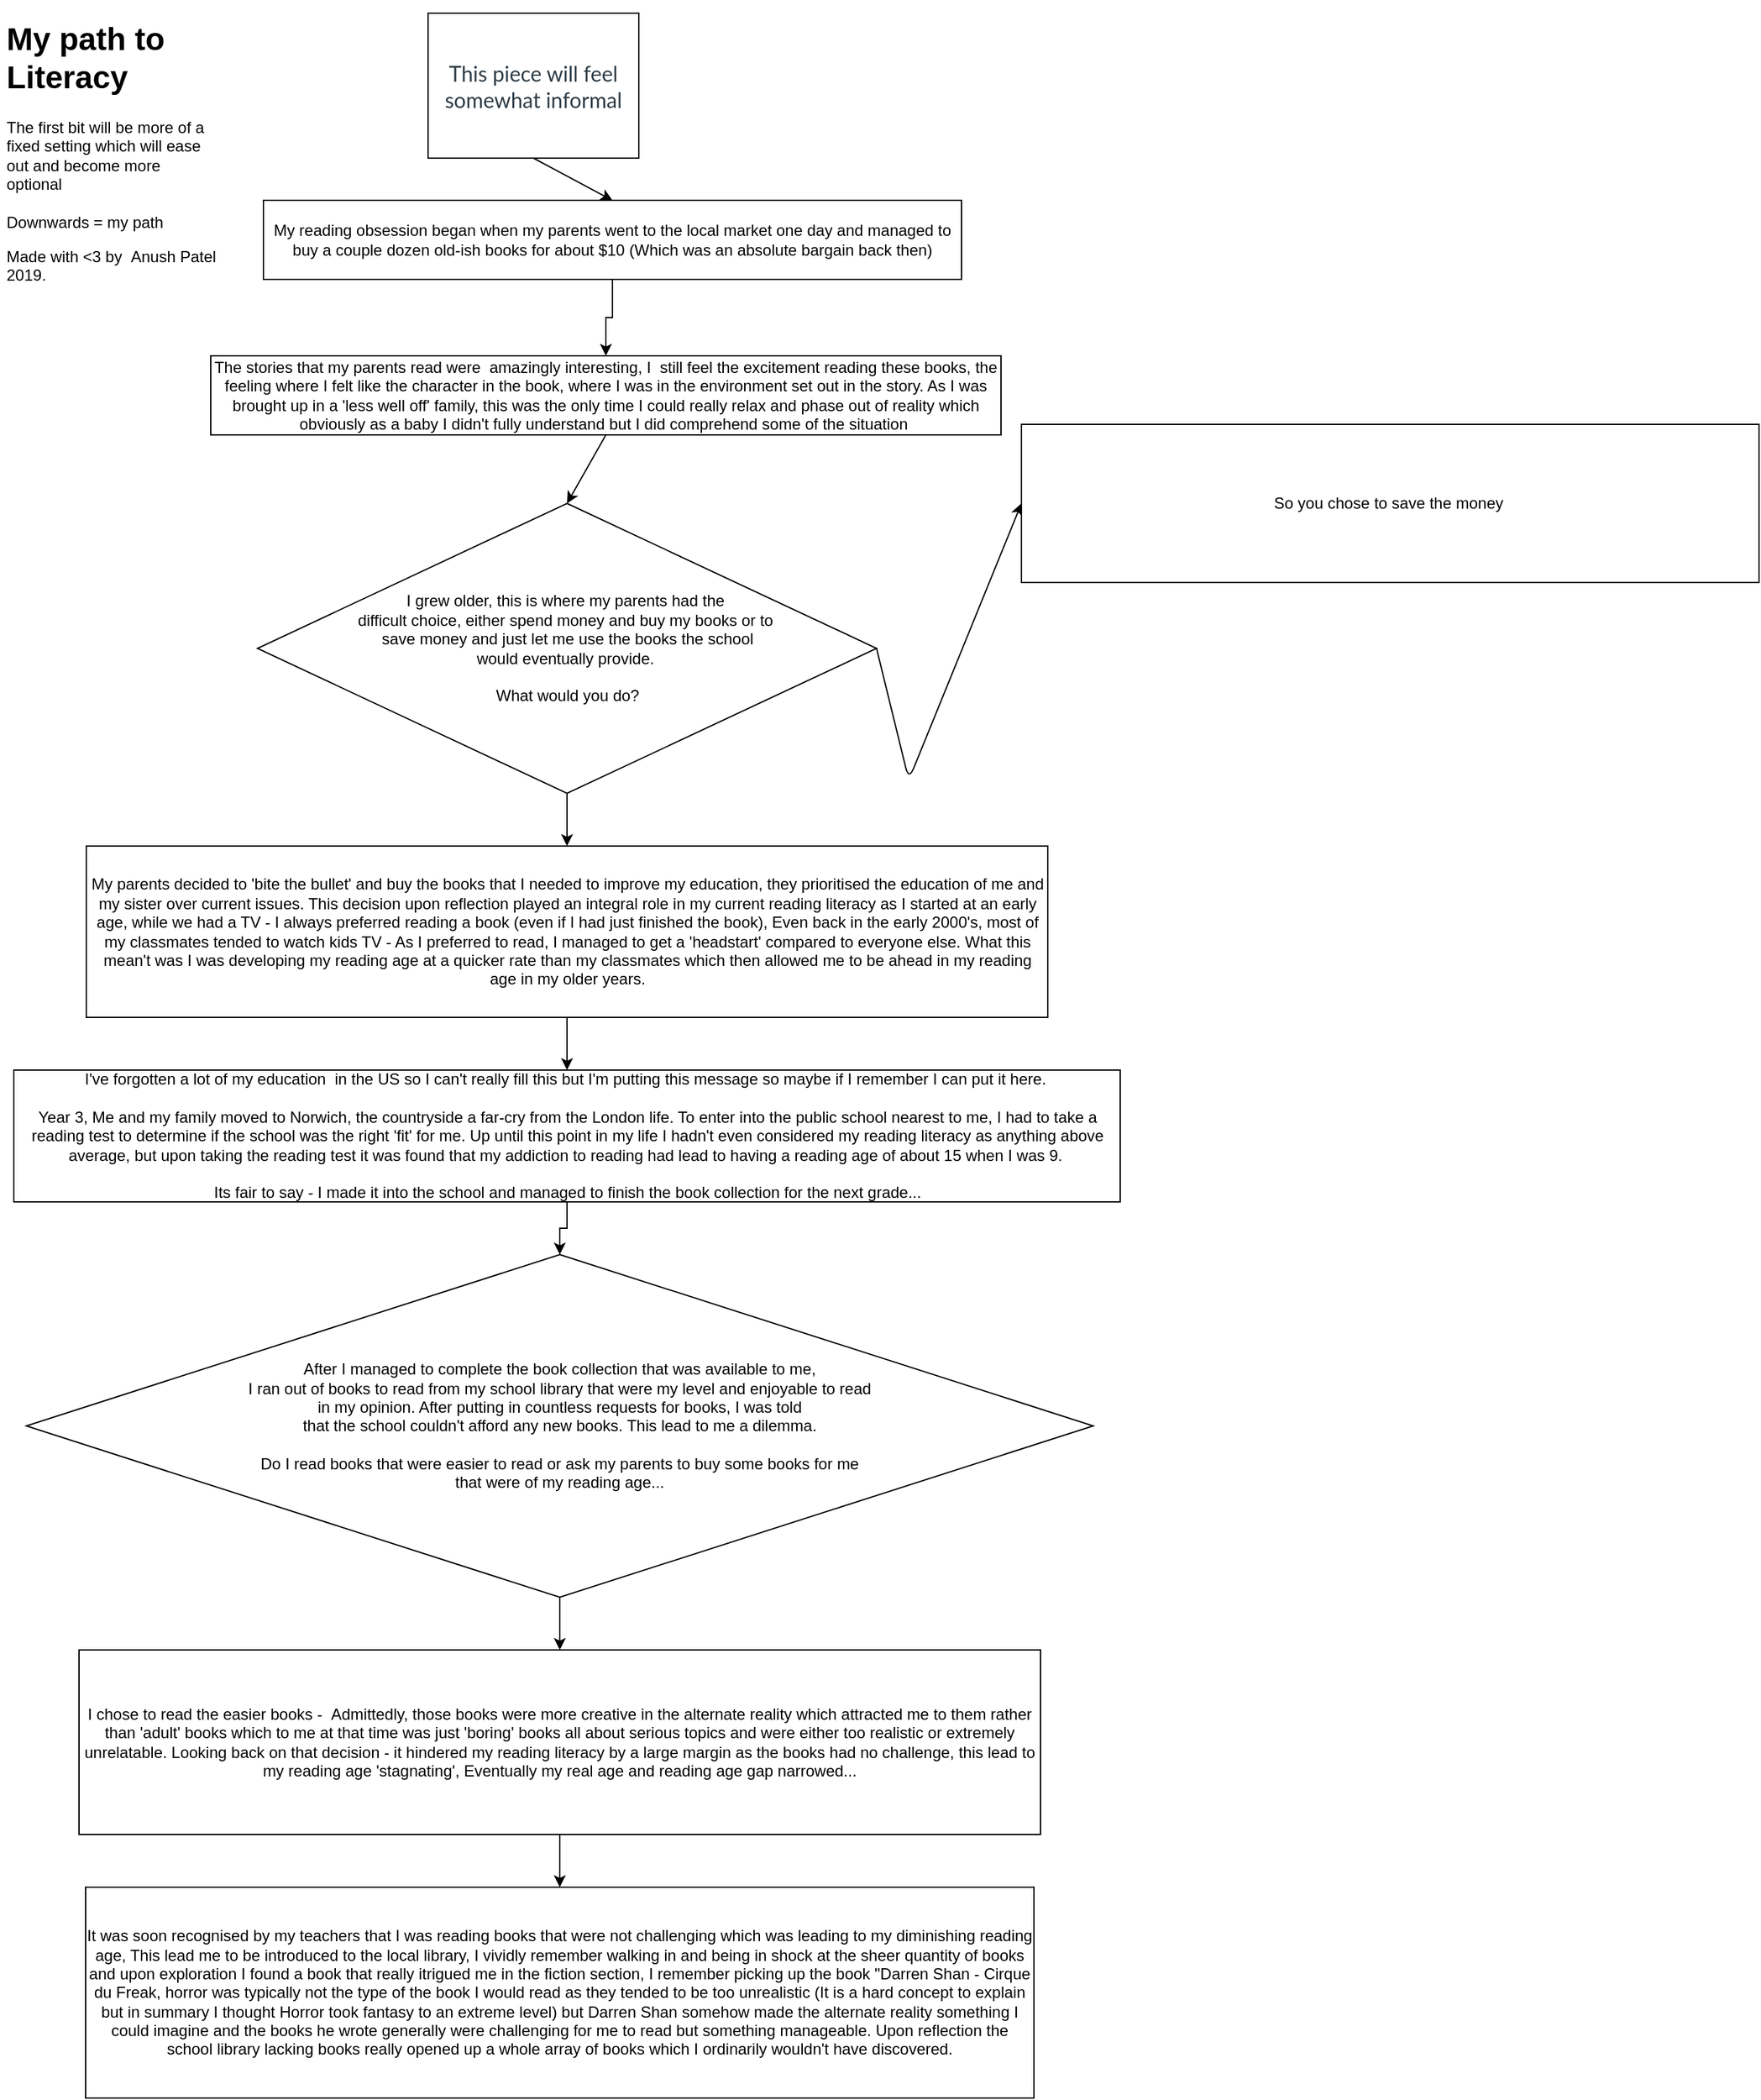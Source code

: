 <mxfile version="12.1.0" type="github" pages="1"><diagram id="CiOcMTlcHYcCpoCKbk6i" name="Page-1"><mxGraphModel dx="650" dy="5647" grid="1" gridSize="10" guides="1" tooltips="1" connect="1" arrows="1" fold="1" page="1" pageScale="1" pageWidth="827" pageHeight="1169" math="0" shadow="0"><root><mxCell id="0"/><mxCell id="1" parent="0"/><mxCell id="NecAT0M_J3Fjg2nJmg4C-2" value="&lt;h1&gt;My path to Literacy&lt;/h1&gt;&lt;div&gt;The first bit will be more of a fixed setting which will ease out and become more optional&lt;/div&gt;&lt;div&gt;&lt;br&gt;&lt;/div&gt;&lt;div&gt;Downwards = my path&lt;/div&gt;&lt;p&gt;Made with &amp;lt;3 by &amp;nbsp;Anush Patel 2019.&amp;nbsp;&lt;/p&gt;" style="text;html=1;strokeColor=none;fillColor=none;spacing=5;spacingTop=-20;whiteSpace=wrap;overflow=hidden;rounded=0;" parent="1" vertex="1"><mxGeometry x="50" y="-4642" width="170" height="260" as="geometry"/></mxCell><mxCell id="NecAT0M_J3Fjg2nJmg4C-3" value="&lt;span style=&quot;font-size: 16px ; color: rgb(45 , 59 , 69) ; font-family: &amp;#34;lato&amp;#34; , &amp;#34;helvetica neue&amp;#34; , &amp;#34;helvetica&amp;#34; , &amp;#34;arial&amp;#34; , sans-serif ; background-color: rgb(255 , 255 , 255)&quot;&gt;This piece will feel somewhat informal&lt;/span&gt;" style="rounded=0;whiteSpace=wrap;html=1;" parent="1" vertex="1"><mxGeometry x="375" y="-4642" width="160" height="110" as="geometry"/></mxCell><mxCell id="NecAT0M_J3Fjg2nJmg4C-4" value="" style="endArrow=classic;html=1;exitX=0.5;exitY=1;exitDx=0;exitDy=0;entryX=0.5;entryY=0;entryDx=0;entryDy=0;" parent="1" source="NecAT0M_J3Fjg2nJmg4C-3" edge="1" target="NecAT0M_J3Fjg2nJmg4C-7"><mxGeometry width="50" height="50" relative="1" as="geometry"><mxPoint x="340" y="-4132" as="sourcePoint"/><mxPoint x="450" y="-4282" as="targetPoint"/><Array as="points"/></mxGeometry></mxCell><mxCell id="NecAT0M_J3Fjg2nJmg4C-8" style="edgeStyle=orthogonalEdgeStyle;rounded=0;orthogonalLoop=1;jettySize=auto;html=1;entryX=0.5;entryY=0;entryDx=0;entryDy=0;" parent="1" source="NecAT0M_J3Fjg2nJmg4C-7" edge="1" target="NecAT0M_J3Fjg2nJmg4C-10"><mxGeometry relative="1" as="geometry"><mxPoint x="435" y="-4092" as="targetPoint"/></mxGeometry></mxCell><mxCell id="NecAT0M_J3Fjg2nJmg4C-7" value="My reading obsession began when my parents went to the local market one day and managed to &amp;nbsp;buy a couple dozen old-ish books for about $10 (Which was an absolute bargain back then)&amp;nbsp;" style="rounded=0;whiteSpace=wrap;html=1;" parent="1" vertex="1"><mxGeometry x="250" y="-4500" width="530" height="60" as="geometry"/></mxCell><mxCell id="NecAT0M_J3Fjg2nJmg4C-10" value="The stories that my parents read were &amp;nbsp;amazingly interesting, I &amp;nbsp;still feel the excitement reading these books, the feeling where I felt like the character in the book, where I was in the environment set out in the story. As I was brought up in a 'less well off' family, this was the only time I could really relax and phase out of reality which obviously as a baby I didn't fully understand but I did comprehend some of the situation&amp;nbsp;" style="rounded=0;whiteSpace=wrap;html=1;" parent="1" vertex="1"><mxGeometry x="210" y="-4382" width="600" height="60" as="geometry"/></mxCell><mxCell id="NecAT0M_J3Fjg2nJmg4C-11" value="" style="endArrow=classic;html=1;exitX=0.5;exitY=1;exitDx=0;exitDy=0;entryX=0.5;entryY=0;entryDx=0;entryDy=0;" parent="1" source="NecAT0M_J3Fjg2nJmg4C-10" target="NecAT0M_J3Fjg2nJmg4C-18" edge="1"><mxGeometry width="50" height="50" relative="1" as="geometry"><mxPoint x="410" y="-3902" as="sourcePoint"/><mxPoint x="440" y="-3982" as="targetPoint"/></mxGeometry></mxCell><mxCell id="NecAT0M_J3Fjg2nJmg4C-18" value="I grew older, this is where my parents had the&amp;nbsp;&lt;br&gt;difficult choice, either spend money and buy my books or to&amp;nbsp;&lt;br&gt;save money and just let me use the books the school&lt;br&gt;would eventually provide.&amp;nbsp;&lt;br&gt;&lt;br&gt;What would you do?" style="rhombus;whiteSpace=wrap;html=1;" parent="1" vertex="1"><mxGeometry x="245.5" y="-4270" width="470" height="220" as="geometry"/></mxCell><mxCell id="NecAT0M_J3Fjg2nJmg4C-19" value="" style="endArrow=classic;html=1;exitX=0.5;exitY=1;exitDx=0;exitDy=0;entryX=0.5;entryY=0;entryDx=0;entryDy=0;" parent="1" edge="1" target="NecAT0M_J3Fjg2nJmg4C-22" source="NecAT0M_J3Fjg2nJmg4C-18"><mxGeometry width="50" height="50" relative="1" as="geometry"><mxPoint x="455" y="-4000" as="sourcePoint"/><mxPoint x="456" y="-3934" as="targetPoint"/></mxGeometry></mxCell><mxCell id="NecAT0M_J3Fjg2nJmg4C-20" value="" style="endArrow=classic;html=1;exitX=1;exitY=0.5;exitDx=0;exitDy=0;entryX=0;entryY=0.5;entryDx=0;entryDy=0;" parent="1" source="NecAT0M_J3Fjg2nJmg4C-18" edge="1" target="kl9a7v_cEpkPZITbHZpC-6"><mxGeometry width="50" height="50" relative="1" as="geometry"><mxPoint x="670" y="-3832" as="sourcePoint"/><mxPoint x="740.711" y="-3882" as="targetPoint"/><Array as="points"><mxPoint x="740" y="-4060"/></Array></mxGeometry></mxCell><mxCell id="NecAT0M_J3Fjg2nJmg4C-22" value="My parents decided to 'bite the bullet' and buy the books that I needed to improve my education, they prioritised the education of me and my sister over current issues. This decision upon reflection played an integral role in my current reading literacy as I started at an early age, while we had a TV - I always preferred reading a book (even if I had just finished the book), Even back in the early 2000's, most of my classmates tended to watch kids TV - As I preferred to read, I managed to get a 'headstart' compared to everyone else. What this mean't was I was developing my reading age at a quicker rate than my classmates which then allowed me to be ahead in my reading age in my older years." style="rounded=0;whiteSpace=wrap;html=1;" parent="1" vertex="1"><mxGeometry x="115.5" y="-4010" width="730" height="130" as="geometry"/></mxCell><mxCell id="NecAT0M_J3Fjg2nJmg4C-23" value="" style="endArrow=classic;html=1;entryX=0.5;entryY=0;entryDx=0;entryDy=0;exitX=0.5;exitY=1;exitDx=0;exitDy=0;" parent="1" target="NecAT0M_J3Fjg2nJmg4C-30" edge="1" source="NecAT0M_J3Fjg2nJmg4C-22"><mxGeometry width="50" height="50" relative="1" as="geometry"><mxPoint x="444.5" y="-3572" as="sourcePoint"/><mxPoint x="445" y="-3490" as="targetPoint"/></mxGeometry></mxCell><mxCell id="NecAT0M_J3Fjg2nJmg4C-34" value="" style="edgeStyle=orthogonalEdgeStyle;rounded=0;orthogonalLoop=1;jettySize=auto;html=1;" parent="1" source="NecAT0M_J3Fjg2nJmg4C-30" target="NecAT0M_J3Fjg2nJmg4C-31" edge="1"><mxGeometry relative="1" as="geometry"/></mxCell><mxCell id="NecAT0M_J3Fjg2nJmg4C-30" value="I've forgotten a lot of my education &amp;nbsp;in the US so I can't really fill this but I'm putting this message so maybe if I remember I can put it here.&amp;nbsp;&lt;br&gt;&lt;br&gt;Year 3, Me and my family moved to Norwich, the countryside a far-cry from the London life. To enter into the public school nearest to me, I had to take a reading test to determine if the school was the right 'fit' for me. Up until this point in my life I hadn't even considered my reading literacy as anything above average, but upon taking the reading test it was found that my addiction to reading had lead to having a reading age of about 15 when I was 9.&amp;nbsp;&lt;br&gt;&lt;br&gt;Its fair to say - I made it into the school and managed to finish the book collection for the next grade..." style="rounded=0;whiteSpace=wrap;html=1;" parent="1" vertex="1"><mxGeometry x="60.5" y="-3840" width="840" height="100" as="geometry"/></mxCell><mxCell id="NecAT0M_J3Fjg2nJmg4C-31" value="After I managed to complete the book collection that was available to me,&lt;br&gt;I ran out of books to read from my school library that were my level and enjoyable to read&lt;br&gt;in my opinion. After putting in countless requests for books, I was told&lt;br&gt;that the school couldn't afford any new books. This lead to me a dilemma.&lt;br&gt;&lt;br&gt;Do I read books that were easier to read or ask my parents to buy some books for me&lt;br&gt;that were of my reading age...&lt;br&gt;" style="rhombus;whiteSpace=wrap;html=1;align=center;" parent="1" vertex="1"><mxGeometry x="70" y="-3700" width="810" height="260" as="geometry"/></mxCell><mxCell id="NecAT0M_J3Fjg2nJmg4C-35" value="" style="endArrow=classic;html=1;exitX=0.5;exitY=1;exitDx=0;exitDy=0;entryX=0.5;entryY=0;entryDx=0;entryDy=0;" parent="1" edge="1" target="o8N9HaV0svHRSpQiYkwi-1" source="NecAT0M_J3Fjg2nJmg4C-31"><mxGeometry width="50" height="50" relative="1" as="geometry"><mxPoint x="480" y="-3300" as="sourcePoint"/><mxPoint x="475" y="-3250" as="targetPoint"/></mxGeometry></mxCell><mxCell id="kl9a7v_cEpkPZITbHZpC-5" style="edgeStyle=orthogonalEdgeStyle;rounded=0;orthogonalLoop=1;jettySize=auto;html=1;exitX=0.5;exitY=1;exitDx=0;exitDy=0;entryX=0.5;entryY=0;entryDx=0;entryDy=0;" edge="1" parent="1" source="o8N9HaV0svHRSpQiYkwi-1" target="kl9a7v_cEpkPZITbHZpC-11"><mxGeometry relative="1" as="geometry"><mxPoint x="475" y="-3060" as="targetPoint"/></mxGeometry></mxCell><mxCell id="o8N9HaV0svHRSpQiYkwi-1" value="I chose to read the easier books - &amp;nbsp;Admittedly, those books were more creative in the alternate reality which attracted me to them rather than 'adult' books which to me at that time was just 'boring' books all about serious topics and were either too realistic or extremely unrelatable. Looking back on that decision - it hindered my reading literacy by a large margin as the books had no challenge, this lead to my reading age 'stagnating', Eventually my real age and reading age gap narrowed..." style="rounded=0;whiteSpace=wrap;html=1;" parent="1" vertex="1"><mxGeometry x="110" y="-3400" width="730" height="140" as="geometry"/></mxCell><mxCell id="kl9a7v_cEpkPZITbHZpC-6" value="So you chose to save the money&amp;nbsp;" style="rounded=0;whiteSpace=wrap;html=1;" vertex="1" parent="1"><mxGeometry x="825.5" y="-4330" width="560" height="120" as="geometry"/></mxCell><mxCell id="kl9a7v_cEpkPZITbHZpC-11" value="It was soon recognised by my teachers that I was reading books that were not challenging which was leading to my diminishing reading age, This lead me to be introduced to the local library, I vividly remember walking in and being in shock at the sheer quantity of books and upon exploration I found a book that really itrigued me in the fiction section, I remember picking up the book &quot;Darren Shan - Cirque du Freak, horror was typically not the type of the book I would read as they tended to be too unrealistic (It is a hard concept to explain but in summary I thought Horror took fantasy to an extreme level) but Darren Shan somehow made the alternate reality something I could imagine and the books he wrote generally were challenging for me to read but something manageable. Upon reflection the school library lacking books really opened up a whole array of books which I ordinarily wouldn't have discovered." style="rounded=0;whiteSpace=wrap;html=1;" vertex="1" parent="1"><mxGeometry x="115" y="-3220" width="720" height="160" as="geometry"/></mxCell></root></mxGraphModel></diagram></mxfile>